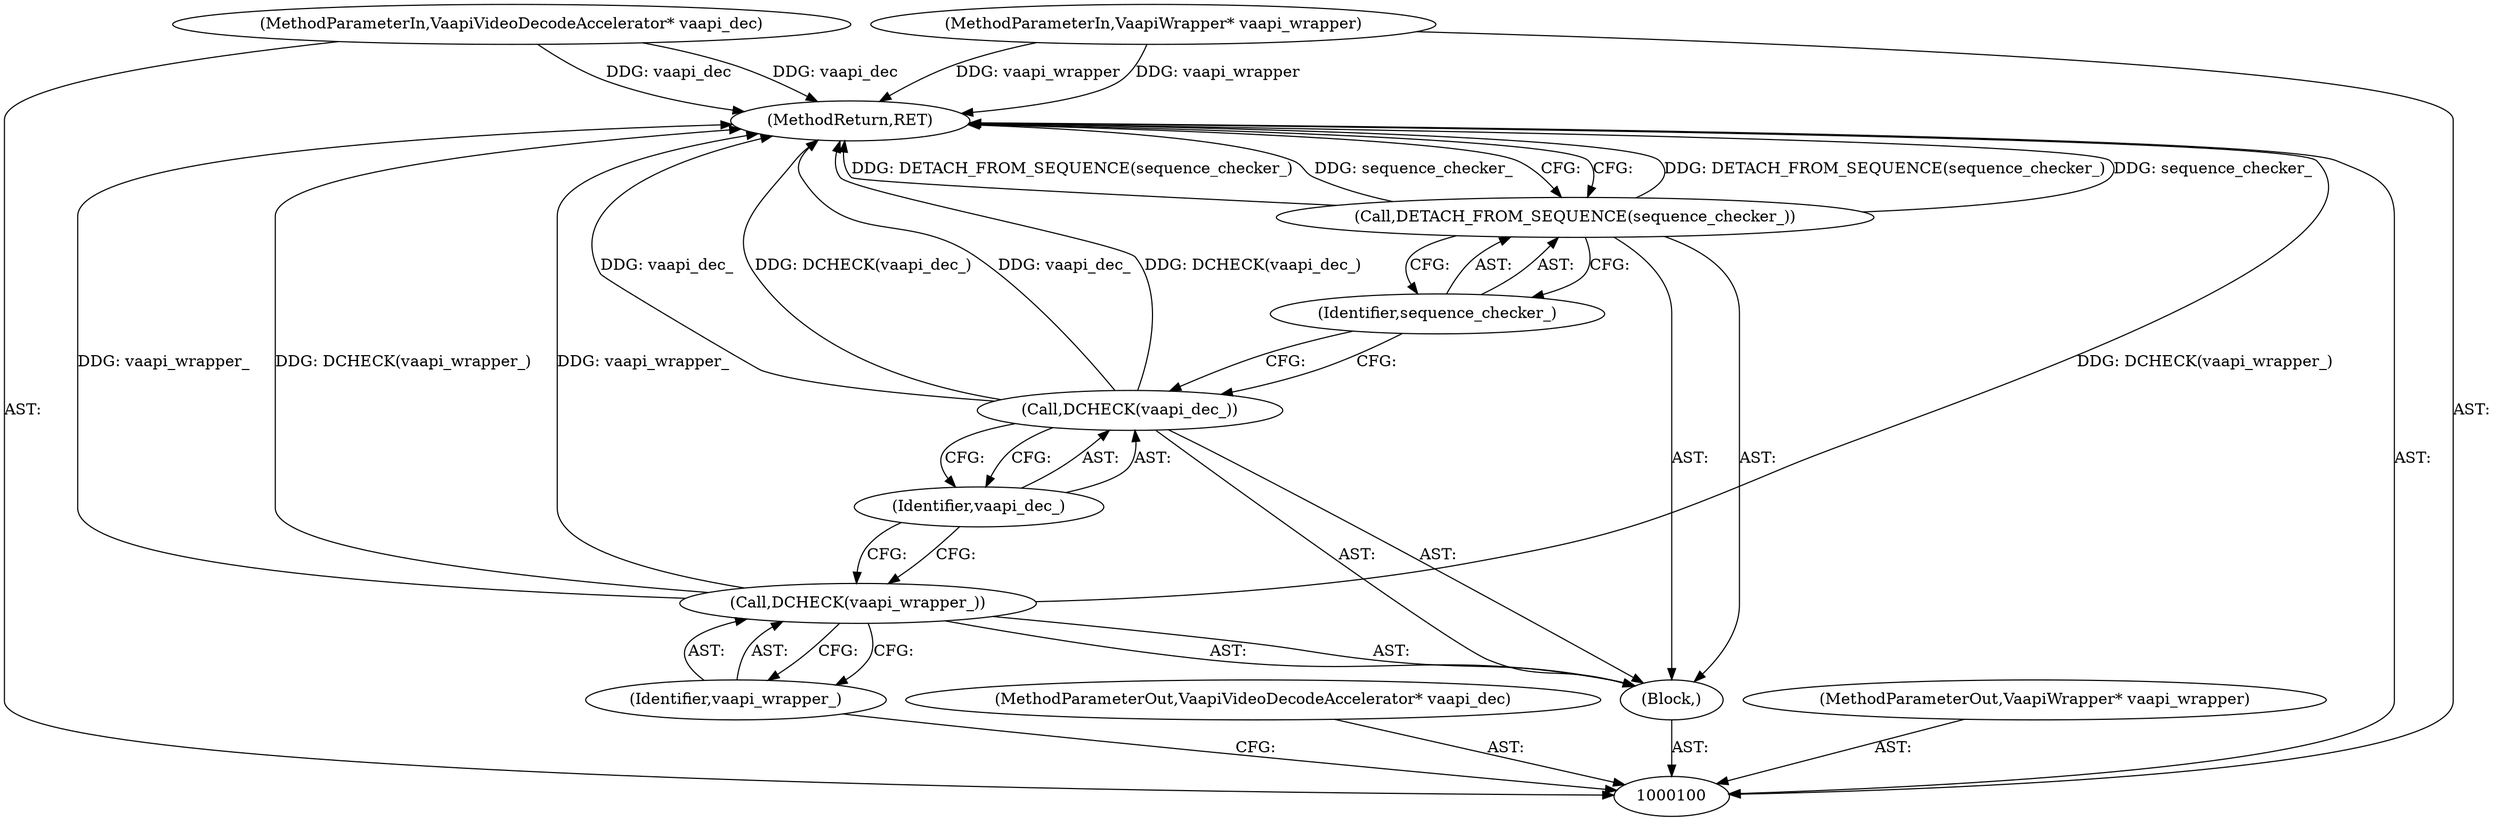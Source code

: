 digraph "0_Chrome_70340ce072cee8a0bdcddb5f312d32567b2269f6_18" {
"1000110" [label="(MethodReturn,RET)"];
"1000101" [label="(MethodParameterIn,VaapiVideoDecodeAccelerator* vaapi_dec)"];
"1000125" [label="(MethodParameterOut,VaapiVideoDecodeAccelerator* vaapi_dec)"];
"1000102" [label="(MethodParameterIn,VaapiWrapper* vaapi_wrapper)"];
"1000126" [label="(MethodParameterOut,VaapiWrapper* vaapi_wrapper)"];
"1000103" [label="(Block,)"];
"1000105" [label="(Identifier,vaapi_wrapper_)"];
"1000104" [label="(Call,DCHECK(vaapi_wrapper_))"];
"1000107" [label="(Identifier,vaapi_dec_)"];
"1000106" [label="(Call,DCHECK(vaapi_dec_))"];
"1000108" [label="(Call,DETACH_FROM_SEQUENCE(sequence_checker_))"];
"1000109" [label="(Identifier,sequence_checker_)"];
"1000110" -> "1000100"  [label="AST: "];
"1000110" -> "1000108"  [label="CFG: "];
"1000108" -> "1000110"  [label="DDG: DETACH_FROM_SEQUENCE(sequence_checker_)"];
"1000108" -> "1000110"  [label="DDG: sequence_checker_"];
"1000106" -> "1000110"  [label="DDG: vaapi_dec_"];
"1000106" -> "1000110"  [label="DDG: DCHECK(vaapi_dec_)"];
"1000104" -> "1000110"  [label="DDG: DCHECK(vaapi_wrapper_)"];
"1000104" -> "1000110"  [label="DDG: vaapi_wrapper_"];
"1000102" -> "1000110"  [label="DDG: vaapi_wrapper"];
"1000101" -> "1000110"  [label="DDG: vaapi_dec"];
"1000101" -> "1000100"  [label="AST: "];
"1000101" -> "1000110"  [label="DDG: vaapi_dec"];
"1000125" -> "1000100"  [label="AST: "];
"1000102" -> "1000100"  [label="AST: "];
"1000102" -> "1000110"  [label="DDG: vaapi_wrapper"];
"1000126" -> "1000100"  [label="AST: "];
"1000103" -> "1000100"  [label="AST: "];
"1000104" -> "1000103"  [label="AST: "];
"1000106" -> "1000103"  [label="AST: "];
"1000108" -> "1000103"  [label="AST: "];
"1000105" -> "1000104"  [label="AST: "];
"1000105" -> "1000100"  [label="CFG: "];
"1000104" -> "1000105"  [label="CFG: "];
"1000104" -> "1000103"  [label="AST: "];
"1000104" -> "1000105"  [label="CFG: "];
"1000105" -> "1000104"  [label="AST: "];
"1000107" -> "1000104"  [label="CFG: "];
"1000104" -> "1000110"  [label="DDG: DCHECK(vaapi_wrapper_)"];
"1000104" -> "1000110"  [label="DDG: vaapi_wrapper_"];
"1000107" -> "1000106"  [label="AST: "];
"1000107" -> "1000104"  [label="CFG: "];
"1000106" -> "1000107"  [label="CFG: "];
"1000106" -> "1000103"  [label="AST: "];
"1000106" -> "1000107"  [label="CFG: "];
"1000107" -> "1000106"  [label="AST: "];
"1000109" -> "1000106"  [label="CFG: "];
"1000106" -> "1000110"  [label="DDG: vaapi_dec_"];
"1000106" -> "1000110"  [label="DDG: DCHECK(vaapi_dec_)"];
"1000108" -> "1000103"  [label="AST: "];
"1000108" -> "1000109"  [label="CFG: "];
"1000109" -> "1000108"  [label="AST: "];
"1000110" -> "1000108"  [label="CFG: "];
"1000108" -> "1000110"  [label="DDG: DETACH_FROM_SEQUENCE(sequence_checker_)"];
"1000108" -> "1000110"  [label="DDG: sequence_checker_"];
"1000109" -> "1000108"  [label="AST: "];
"1000109" -> "1000106"  [label="CFG: "];
"1000108" -> "1000109"  [label="CFG: "];
}
